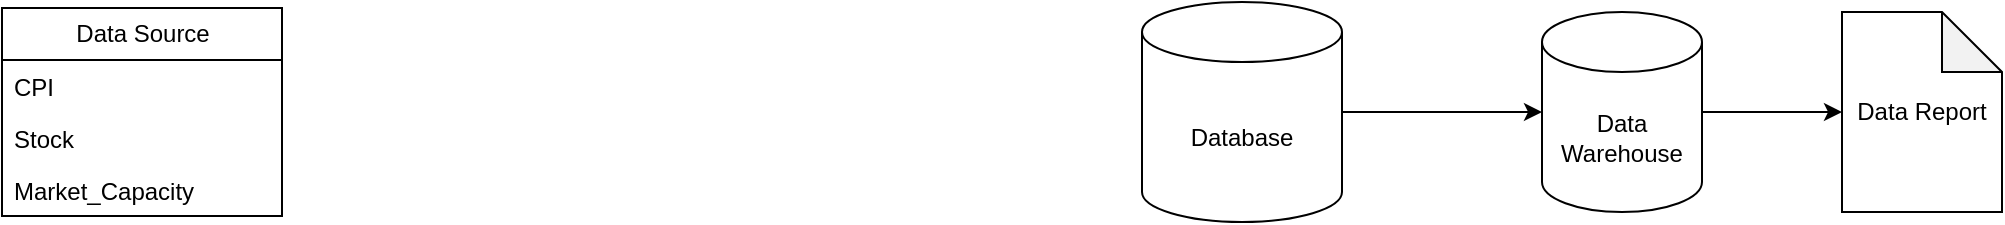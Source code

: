 <mxfile version="20.8.2" type="github"><diagram id="K58_s8Gbkm4PeMNnpNm7" name="Page-1"><mxGraphModel dx="1339" dy="1085" grid="1" gridSize="10" guides="1" tooltips="1" connect="1" arrows="1" fold="1" page="1" pageScale="1" pageWidth="1100" pageHeight="850" math="0" shadow="0"><root><mxCell id="0"/><mxCell id="1" parent="0"/><mxCell id="mMLabcKB-1JlVjVl4o1c-1" value="Database" style="shape=cylinder3;whiteSpace=wrap;html=1;boundedLbl=1;backgroundOutline=1;size=15;" vertex="1" parent="1"><mxGeometry x="630" y="327" width="100" height="110" as="geometry"/></mxCell><mxCell id="mMLabcKB-1JlVjVl4o1c-4" value="" style="endArrow=classic;html=1;rounded=0;exitX=1;exitY=0.5;exitDx=0;exitDy=0;exitPerimeter=0;entryX=0;entryY=0.5;entryDx=0;entryDy=0;entryPerimeter=0;" edge="1" parent="1" source="mMLabcKB-1JlVjVl4o1c-1" target="mMLabcKB-1JlVjVl4o1c-5"><mxGeometry width="50" height="50" relative="1" as="geometry"><mxPoint x="740" y="392" as="sourcePoint"/><mxPoint x="830" y="392" as="targetPoint"/></mxGeometry></mxCell><mxCell id="mMLabcKB-1JlVjVl4o1c-5" value="Data Warehouse" style="shape=cylinder3;whiteSpace=wrap;html=1;boundedLbl=1;backgroundOutline=1;size=15;" vertex="1" parent="1"><mxGeometry x="830" y="332" width="80" height="100" as="geometry"/></mxCell><mxCell id="mMLabcKB-1JlVjVl4o1c-7" value="" style="endArrow=classic;html=1;rounded=0;exitX=1;exitY=0.5;exitDx=0;exitDy=0;exitPerimeter=0;" edge="1" parent="1" source="mMLabcKB-1JlVjVl4o1c-5"><mxGeometry width="50" height="50" relative="1" as="geometry"><mxPoint x="980" y="392" as="sourcePoint"/><mxPoint x="980" y="382" as="targetPoint"/></mxGeometry></mxCell><mxCell id="mMLabcKB-1JlVjVl4o1c-13" value="Data Report" style="shape=note;whiteSpace=wrap;html=1;backgroundOutline=1;darkOpacity=0.05;" vertex="1" parent="1"><mxGeometry x="980" y="332" width="80" height="100" as="geometry"/></mxCell><mxCell id="mMLabcKB-1JlVjVl4o1c-15" value="Data Source" style="swimlane;fontStyle=0;childLayout=stackLayout;horizontal=1;startSize=26;fillColor=none;horizontalStack=0;resizeParent=1;resizeParentMax=0;resizeLast=0;collapsible=1;marginBottom=0;html=1;shadow=0;" vertex="1" parent="1"><mxGeometry x="60" y="330" width="140" height="104" as="geometry"/></mxCell><mxCell id="mMLabcKB-1JlVjVl4o1c-16" value="CPI" style="text;strokeColor=none;fillColor=none;align=left;verticalAlign=top;spacingLeft=4;spacingRight=4;overflow=hidden;rotatable=0;points=[[0,0.5],[1,0.5]];portConstraint=eastwest;whiteSpace=wrap;html=1;" vertex="1" parent="mMLabcKB-1JlVjVl4o1c-15"><mxGeometry y="26" width="140" height="26" as="geometry"/></mxCell><mxCell id="mMLabcKB-1JlVjVl4o1c-17" value="Stock" style="text;strokeColor=none;fillColor=none;align=left;verticalAlign=top;spacingLeft=4;spacingRight=4;overflow=hidden;rotatable=0;points=[[0,0.5],[1,0.5]];portConstraint=eastwest;whiteSpace=wrap;html=1;" vertex="1" parent="mMLabcKB-1JlVjVl4o1c-15"><mxGeometry y="52" width="140" height="26" as="geometry"/></mxCell><mxCell id="mMLabcKB-1JlVjVl4o1c-18" value="Market_Capacity" style="text;strokeColor=none;fillColor=none;align=left;verticalAlign=top;spacingLeft=4;spacingRight=4;overflow=hidden;rotatable=0;points=[[0,0.5],[1,0.5]];portConstraint=eastwest;whiteSpace=wrap;html=1;" vertex="1" parent="mMLabcKB-1JlVjVl4o1c-15"><mxGeometry y="78" width="140" height="26" as="geometry"/></mxCell></root></mxGraphModel></diagram></mxfile>